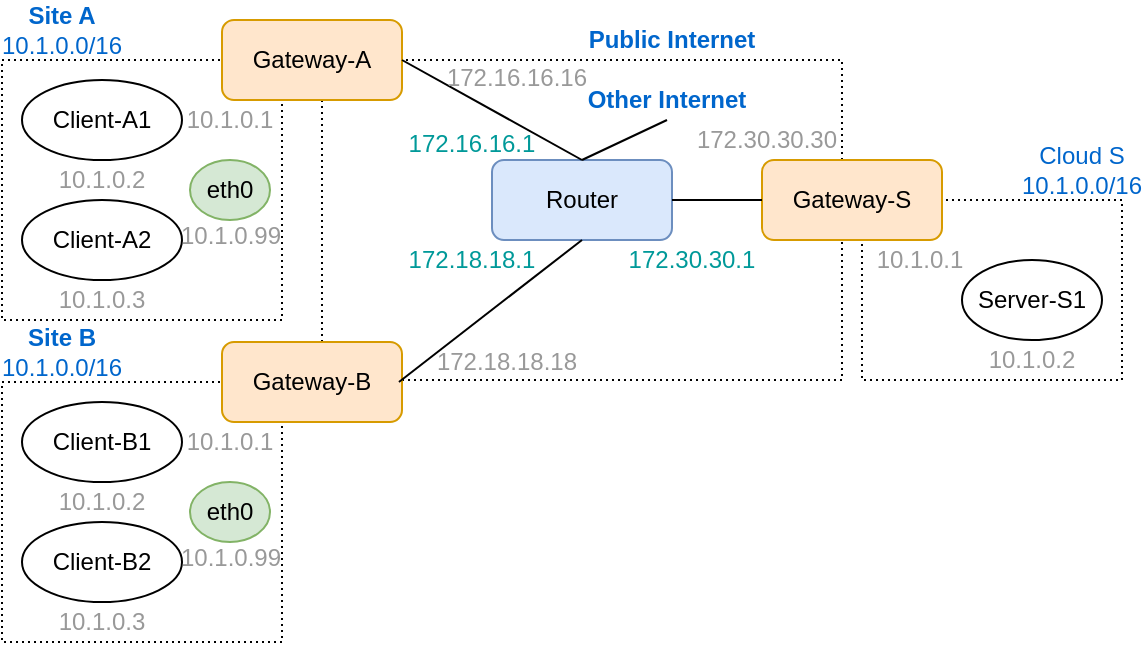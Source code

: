 <mxfile version="20.6.0" type="device"><diagram id="-L3iBQajqbCqiKy16nGl" name="Page-1"><mxGraphModel dx="782" dy="460" grid="1" gridSize="10" guides="1" tooltips="1" connect="1" arrows="1" fold="1" page="1" pageScale="1" pageWidth="827" pageHeight="1169" math="0" shadow="0"><root><mxCell id="0"/><mxCell id="1" parent="0"/><mxCell id="aXKypCnKO94ALb1SA6uv-12" value="" style="verticalLabelPosition=bottom;verticalAlign=top;html=1;shape=mxgraph.basic.rect;fillColor2=none;strokeWidth=1;size=20;indent=5;dashed=1;dashPattern=1 2;" parent="1" vertex="1"><mxGeometry x="500" y="200" width="130" height="90" as="geometry"/></mxCell><mxCell id="aXKypCnKO94ALb1SA6uv-3" value="" style="verticalLabelPosition=bottom;verticalAlign=top;html=1;shape=mxgraph.basic.rect;fillColor2=none;strokeWidth=1;size=20;indent=5;dashed=1;dashPattern=1 2;" parent="1" vertex="1"><mxGeometry x="70" y="130" width="140" height="130" as="geometry"/></mxCell><mxCell id="aXKypCnKO94ALb1SA6uv-1" value="Client-A1" style="ellipse;whiteSpace=wrap;html=1;" parent="1" vertex="1"><mxGeometry x="80" y="140" width="80" height="40" as="geometry"/></mxCell><mxCell id="aXKypCnKO94ALb1SA6uv-2" value="Client-A2" style="ellipse;whiteSpace=wrap;html=1;" parent="1" vertex="1"><mxGeometry x="80" y="200" width="80" height="40" as="geometry"/></mxCell><mxCell id="aXKypCnKO94ALb1SA6uv-4" value="" style="verticalLabelPosition=bottom;verticalAlign=top;html=1;shape=mxgraph.basic.rect;fillColor2=none;strokeWidth=1;size=20;indent=5;dashed=1;dashPattern=1 2;" parent="1" vertex="1"><mxGeometry x="70" y="291" width="140" height="130" as="geometry"/></mxCell><mxCell id="aXKypCnKO94ALb1SA6uv-5" value="Client-B1" style="ellipse;whiteSpace=wrap;html=1;" parent="1" vertex="1"><mxGeometry x="80" y="301" width="80" height="40" as="geometry"/></mxCell><mxCell id="aXKypCnKO94ALb1SA6uv-6" value="Client-B2" style="ellipse;whiteSpace=wrap;html=1;" parent="1" vertex="1"><mxGeometry x="80" y="361" width="80" height="40" as="geometry"/></mxCell><mxCell id="aXKypCnKO94ALb1SA6uv-13" value="" style="verticalLabelPosition=bottom;verticalAlign=top;html=1;shape=mxgraph.basic.rect;fillColor2=none;strokeWidth=1;size=20;indent=5;dashed=1;dashPattern=1 2;" parent="1" vertex="1"><mxGeometry x="230" y="130" width="260" height="160" as="geometry"/></mxCell><mxCell id="aXKypCnKO94ALb1SA6uv-7" value="Gateway-A" style="rounded=1;whiteSpace=wrap;html=1;fillColor=#ffe6cc;strokeColor=#d79b00;" parent="1" vertex="1"><mxGeometry x="180" y="110" width="90" height="40" as="geometry"/></mxCell><mxCell id="aXKypCnKO94ALb1SA6uv-8" value="Gateway-B" style="rounded=1;whiteSpace=wrap;html=1;fillColor=#ffe6cc;strokeColor=#d79b00;" parent="1" vertex="1"><mxGeometry x="180" y="271" width="90" height="40" as="geometry"/></mxCell><mxCell id="aXKypCnKO94ALb1SA6uv-9" value="Router" style="rounded=1;whiteSpace=wrap;html=1;fillColor=#dae8fc;strokeColor=#6c8ebf;" parent="1" vertex="1"><mxGeometry x="315" y="180" width="90" height="40" as="geometry"/></mxCell><mxCell id="aXKypCnKO94ALb1SA6uv-10" value="Gateway-S" style="rounded=1;whiteSpace=wrap;html=1;fillColor=#ffe6cc;strokeColor=#d79b00;" parent="1" vertex="1"><mxGeometry x="450" y="180" width="90" height="40" as="geometry"/></mxCell><mxCell id="aXKypCnKO94ALb1SA6uv-11" value="Server-S1" style="ellipse;whiteSpace=wrap;html=1;" parent="1" vertex="1"><mxGeometry x="550" y="230" width="70" height="40" as="geometry"/></mxCell><mxCell id="aXKypCnKO94ALb1SA6uv-14" value="" style="endArrow=none;html=1;rounded=0;exitX=0.148;exitY=1.006;exitDx=0;exitDy=0;exitPerimeter=0;entryX=0.5;entryY=1;entryDx=0;entryDy=0;" parent="1" source="aXKypCnKO94ALb1SA6uv-13" target="aXKypCnKO94ALb1SA6uv-9" edge="1"><mxGeometry width="50" height="50" relative="1" as="geometry"><mxPoint x="380" y="270" as="sourcePoint"/><mxPoint x="430" y="220" as="targetPoint"/></mxGeometry></mxCell><mxCell id="aXKypCnKO94ALb1SA6uv-15" value="" style="endArrow=none;html=1;rounded=0;exitX=1;exitY=0.5;exitDx=0;exitDy=0;entryX=0;entryY=0.5;entryDx=0;entryDy=0;" parent="1" source="aXKypCnKO94ALb1SA6uv-9" target="aXKypCnKO94ALb1SA6uv-10" edge="1"><mxGeometry width="50" height="50" relative="1" as="geometry"><mxPoint x="278.48" y="311.02" as="sourcePoint"/><mxPoint x="370" y="230" as="targetPoint"/></mxGeometry></mxCell><mxCell id="aXKypCnKO94ALb1SA6uv-16" value="" style="endArrow=none;html=1;rounded=0;exitX=1;exitY=0.5;exitDx=0;exitDy=0;entryX=0.5;entryY=0;entryDx=0;entryDy=0;" parent="1" source="aXKypCnKO94ALb1SA6uv-7" target="aXKypCnKO94ALb1SA6uv-9" edge="1"><mxGeometry width="50" height="50" relative="1" as="geometry"><mxPoint x="278.48" y="311.02" as="sourcePoint"/><mxPoint x="370" y="230" as="targetPoint"/></mxGeometry></mxCell><mxCell id="aXKypCnKO94ALb1SA6uv-17" value="&lt;b&gt;Site A&lt;/b&gt;&lt;br&gt;10.1.0.0/16" style="text;html=1;strokeColor=none;fillColor=none;align=center;verticalAlign=middle;whiteSpace=wrap;rounded=0;fontColor=#0066CC;" parent="1" vertex="1"><mxGeometry x="70" y="100" width="60" height="30" as="geometry"/></mxCell><mxCell id="aXKypCnKO94ALb1SA6uv-18" value="&lt;b&gt;Site B&lt;/b&gt;&lt;br&gt;10.1.0.0/16" style="text;html=1;strokeColor=none;fillColor=none;align=center;verticalAlign=middle;whiteSpace=wrap;rounded=0;fontColor=#0066CC;" parent="1" vertex="1"><mxGeometry x="70" y="261" width="60" height="30" as="geometry"/></mxCell><mxCell id="aXKypCnKO94ALb1SA6uv-19" value="&lt;b&gt;Public Internet&lt;/b&gt;" style="text;html=1;strokeColor=none;fillColor=none;align=center;verticalAlign=middle;whiteSpace=wrap;rounded=0;fontColor=#0066CC;" parent="1" vertex="1"><mxGeometry x="360" y="110" width="90" height="20" as="geometry"/></mxCell><mxCell id="aXKypCnKO94ALb1SA6uv-20" value="&lt;b&gt;Other Internet&lt;/b&gt;" style="text;html=1;strokeColor=none;fillColor=none;align=center;verticalAlign=middle;whiteSpace=wrap;rounded=0;fontColor=#0066CC;" parent="1" vertex="1"><mxGeometry x="360" y="140" width="85" height="20" as="geometry"/></mxCell><mxCell id="aXKypCnKO94ALb1SA6uv-21" value="" style="endArrow=none;html=1;rounded=0;exitX=0.5;exitY=0;exitDx=0;exitDy=0;entryX=0.5;entryY=1;entryDx=0;entryDy=0;" parent="1" source="aXKypCnKO94ALb1SA6uv-9" target="aXKypCnKO94ALb1SA6uv-20" edge="1"><mxGeometry width="50" height="50" relative="1" as="geometry"><mxPoint x="278.48" y="311.02" as="sourcePoint"/><mxPoint x="370" y="230" as="targetPoint"/></mxGeometry></mxCell><mxCell id="aXKypCnKO94ALb1SA6uv-22" value="Cloud S&lt;br&gt;10.1.0.0/16" style="text;html=1;strokeColor=none;fillColor=none;align=center;verticalAlign=middle;whiteSpace=wrap;rounded=0;fontColor=#0066CC;" parent="1" vertex="1"><mxGeometry x="580" y="170" width="60" height="30" as="geometry"/></mxCell><mxCell id="aXKypCnKO94ALb1SA6uv-23" value="10.1.0.2" style="text;html=1;strokeColor=none;fillColor=none;align=center;verticalAlign=middle;whiteSpace=wrap;rounded=0;fontColor=#999999;" parent="1" vertex="1"><mxGeometry x="85" y="180" width="70" height="20" as="geometry"/></mxCell><mxCell id="aXKypCnKO94ALb1SA6uv-24" value="10.1.0.3" style="text;html=1;strokeColor=none;fillColor=none;align=center;verticalAlign=middle;whiteSpace=wrap;rounded=0;fontColor=#999999;" parent="1" vertex="1"><mxGeometry x="85" y="240" width="70" height="20" as="geometry"/></mxCell><mxCell id="aXKypCnKO94ALb1SA6uv-25" value="10.1.0.2" style="text;html=1;strokeColor=none;fillColor=none;align=center;verticalAlign=middle;whiteSpace=wrap;rounded=0;fontColor=#999999;" parent="1" vertex="1"><mxGeometry x="85" y="341" width="70" height="20" as="geometry"/></mxCell><mxCell id="aXKypCnKO94ALb1SA6uv-26" value="10.1.0.3" style="text;html=1;strokeColor=none;fillColor=none;align=center;verticalAlign=middle;whiteSpace=wrap;rounded=0;fontColor=#999999;" parent="1" vertex="1"><mxGeometry x="85" y="401" width="70" height="20" as="geometry"/></mxCell><mxCell id="aXKypCnKO94ALb1SA6uv-27" value="10.1.0.2" style="text;html=1;strokeColor=none;fillColor=none;align=center;verticalAlign=middle;whiteSpace=wrap;rounded=0;fontColor=#999999;" parent="1" vertex="1"><mxGeometry x="550" y="270" width="70" height="20" as="geometry"/></mxCell><mxCell id="aXKypCnKO94ALb1SA6uv-28" value="10.1.0.1" style="text;html=1;strokeColor=none;fillColor=none;align=center;verticalAlign=middle;whiteSpace=wrap;rounded=0;fontColor=#999999;" parent="1" vertex="1"><mxGeometry x="155" y="150" width="58" height="20" as="geometry"/></mxCell><mxCell id="aXKypCnKO94ALb1SA6uv-29" value="10.1.0.1" style="text;html=1;strokeColor=none;fillColor=none;align=center;verticalAlign=middle;whiteSpace=wrap;rounded=0;fontColor=#999999;" parent="1" vertex="1"><mxGeometry x="155" y="311" width="58" height="20" as="geometry"/></mxCell><mxCell id="aXKypCnKO94ALb1SA6uv-30" value="10.1.0.1" style="text;html=1;strokeColor=none;fillColor=none;align=center;verticalAlign=middle;whiteSpace=wrap;rounded=0;fontColor=#999999;" parent="1" vertex="1"><mxGeometry x="500" y="220" width="58" height="20" as="geometry"/></mxCell><mxCell id="aXKypCnKO94ALb1SA6uv-31" value="172.16.16.1" style="text;html=1;strokeColor=none;fillColor=none;align=center;verticalAlign=middle;whiteSpace=wrap;rounded=0;fontColor=#009999;" parent="1" vertex="1"><mxGeometry x="270" y="162" width="70" height="20" as="geometry"/></mxCell><mxCell id="aXKypCnKO94ALb1SA6uv-34" value="172.18.18.1" style="text;html=1;strokeColor=none;fillColor=none;align=center;verticalAlign=middle;whiteSpace=wrap;rounded=0;fontColor=#009999;" parent="1" vertex="1"><mxGeometry x="270" y="220" width="70" height="20" as="geometry"/></mxCell><mxCell id="aXKypCnKO94ALb1SA6uv-35" value="172.30.30.1" style="text;html=1;strokeColor=none;fillColor=none;align=center;verticalAlign=middle;whiteSpace=wrap;rounded=0;fontColor=#009999;" parent="1" vertex="1"><mxGeometry x="380" y="220" width="70" height="20" as="geometry"/></mxCell><mxCell id="aXKypCnKO94ALb1SA6uv-37" value="172.30.30.30" style="text;html=1;strokeColor=none;fillColor=none;align=center;verticalAlign=middle;whiteSpace=wrap;rounded=0;fontColor=#999999;" parent="1" vertex="1"><mxGeometry x="415" y="160" width="75" height="20" as="geometry"/></mxCell><mxCell id="aXKypCnKO94ALb1SA6uv-38" value="172.16.16.16" style="text;html=1;strokeColor=none;fillColor=none;align=center;verticalAlign=middle;whiteSpace=wrap;rounded=0;fontColor=#999999;" parent="1" vertex="1"><mxGeometry x="290" y="129" width="75" height="20" as="geometry"/></mxCell><mxCell id="aXKypCnKO94ALb1SA6uv-40" value="172.18.18.18" style="text;html=1;strokeColor=none;fillColor=none;align=center;verticalAlign=middle;whiteSpace=wrap;rounded=0;fontColor=#999999;" parent="1" vertex="1"><mxGeometry x="285" y="271" width="75" height="20" as="geometry"/></mxCell><mxCell id="8ddHJlEhwti3hABUpaHy-1" value="eth0" style="ellipse;whiteSpace=wrap;html=1;fillColor=#d5e8d4;strokeColor=#82b366;" vertex="1" parent="1"><mxGeometry x="164" y="180" width="40" height="30" as="geometry"/></mxCell><mxCell id="8ddHJlEhwti3hABUpaHy-2" value="eth0" style="ellipse;whiteSpace=wrap;html=1;fillColor=#d5e8d4;strokeColor=#82b366;" vertex="1" parent="1"><mxGeometry x="164" y="341" width="40" height="30" as="geometry"/></mxCell><mxCell id="8ddHJlEhwti3hABUpaHy-3" value="10.1.0.99" style="text;html=1;strokeColor=none;fillColor=none;align=center;verticalAlign=middle;whiteSpace=wrap;rounded=0;fontColor=#999999;" vertex="1" parent="1"><mxGeometry x="154" y="208" width="61" height="20" as="geometry"/></mxCell><mxCell id="8ddHJlEhwti3hABUpaHy-4" value="10.1.0.99" style="text;html=1;strokeColor=none;fillColor=none;align=center;verticalAlign=middle;whiteSpace=wrap;rounded=0;fontColor=#999999;" vertex="1" parent="1"><mxGeometry x="153.5" y="369" width="61" height="20" as="geometry"/></mxCell></root></mxGraphModel></diagram></mxfile>